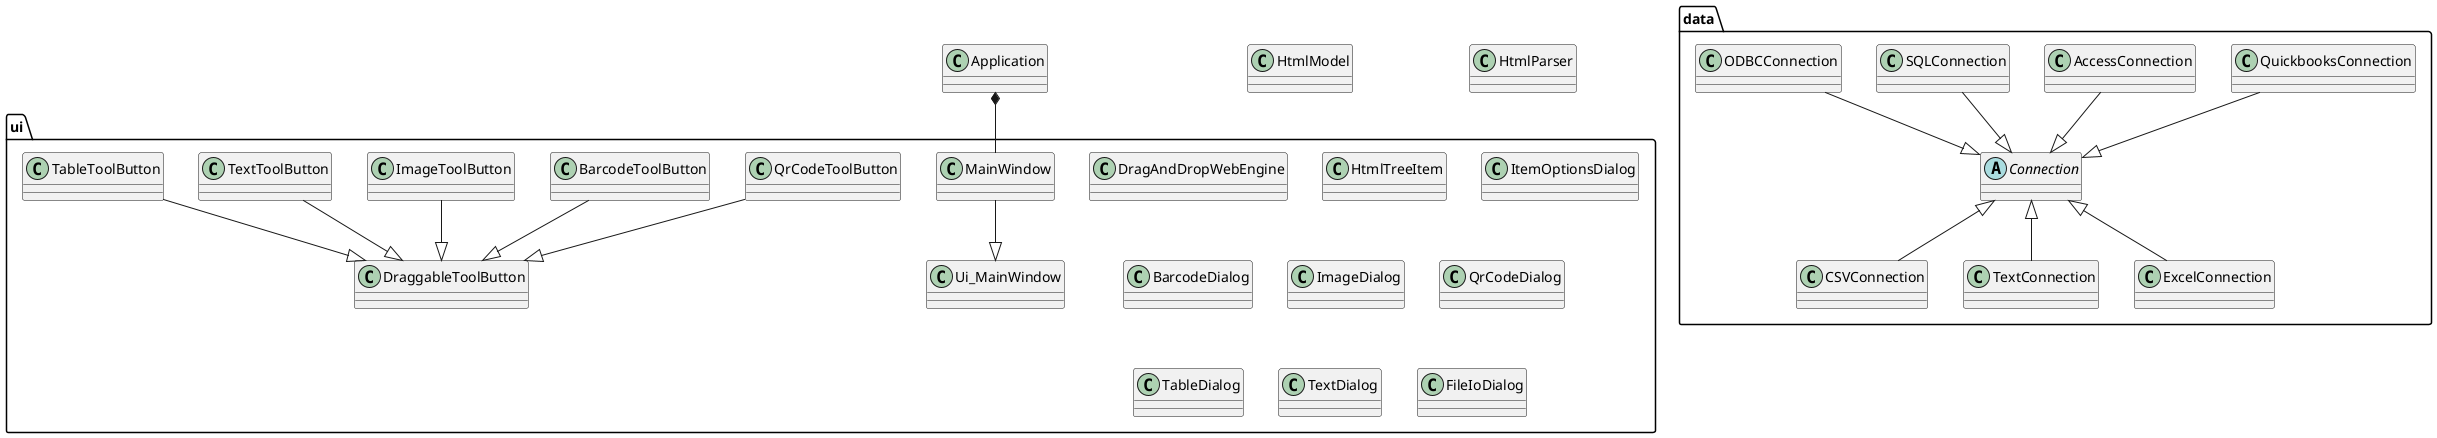 @startuml
class Application {
}

class ui.MainWindow {
}

class ui.Ui_MainWindow {
}

class HtmlModel {
}

class HtmlParser {
}

class ui.DragAndDropWebEngine {
}

class ui.DraggableToolButton {
}

class ui.QrCodeToolButton {
}

class ui.BarcodeToolButton {
}

class ui.ImageToolButton {
}

class ui.TextToolButton {
}

class ui.TableToolButton {
}

class ui.HtmlTreeItem {
}

class ui.ItemOptionsDialog {
}

class ui.BarcodeDialog {
}

class ui.ImageDialog {
}

class ui.QrCodeDialog {
}

class ui.TableDialog {
}

class ui.TextDialog {
}

class ui.FileIoDialog {
}

abstract class data.Connection {
}

class data.CSVConnection {
}

class data.TextConnection {
}

class data.ExcelConnection {
}

class data.QuickbooksConnection {
}

class data.AccessConnection {
}

class data.SQLConnection {
}

class data.ODBCConnection {
}


Application *-- ui.MainWindow

ui.MainWindow --|> ui.Ui_MainWindow
ui.BarcodeToolButton --|> ui.DraggableToolButton
ui.QrCodeToolButton --|> ui.DraggableToolButton
ui.ImageToolButton --|> ui.DraggableToolButton
ui.TableToolButton --|> ui.DraggableToolButton
ui.TextToolButton --|> ui.DraggableToolButton

data.Connection <|-- data.CSVConnection
data.Connection <|-- data.TextConnection
data.Connection <|-- data.ExcelConnection
data.QuickbooksConnection --|> data.Connection
data.AccessConnection --|> data.Connection
data.SQLConnection --|> data.Connection
data.ODBCConnection --|> data.Connection
@enduml
